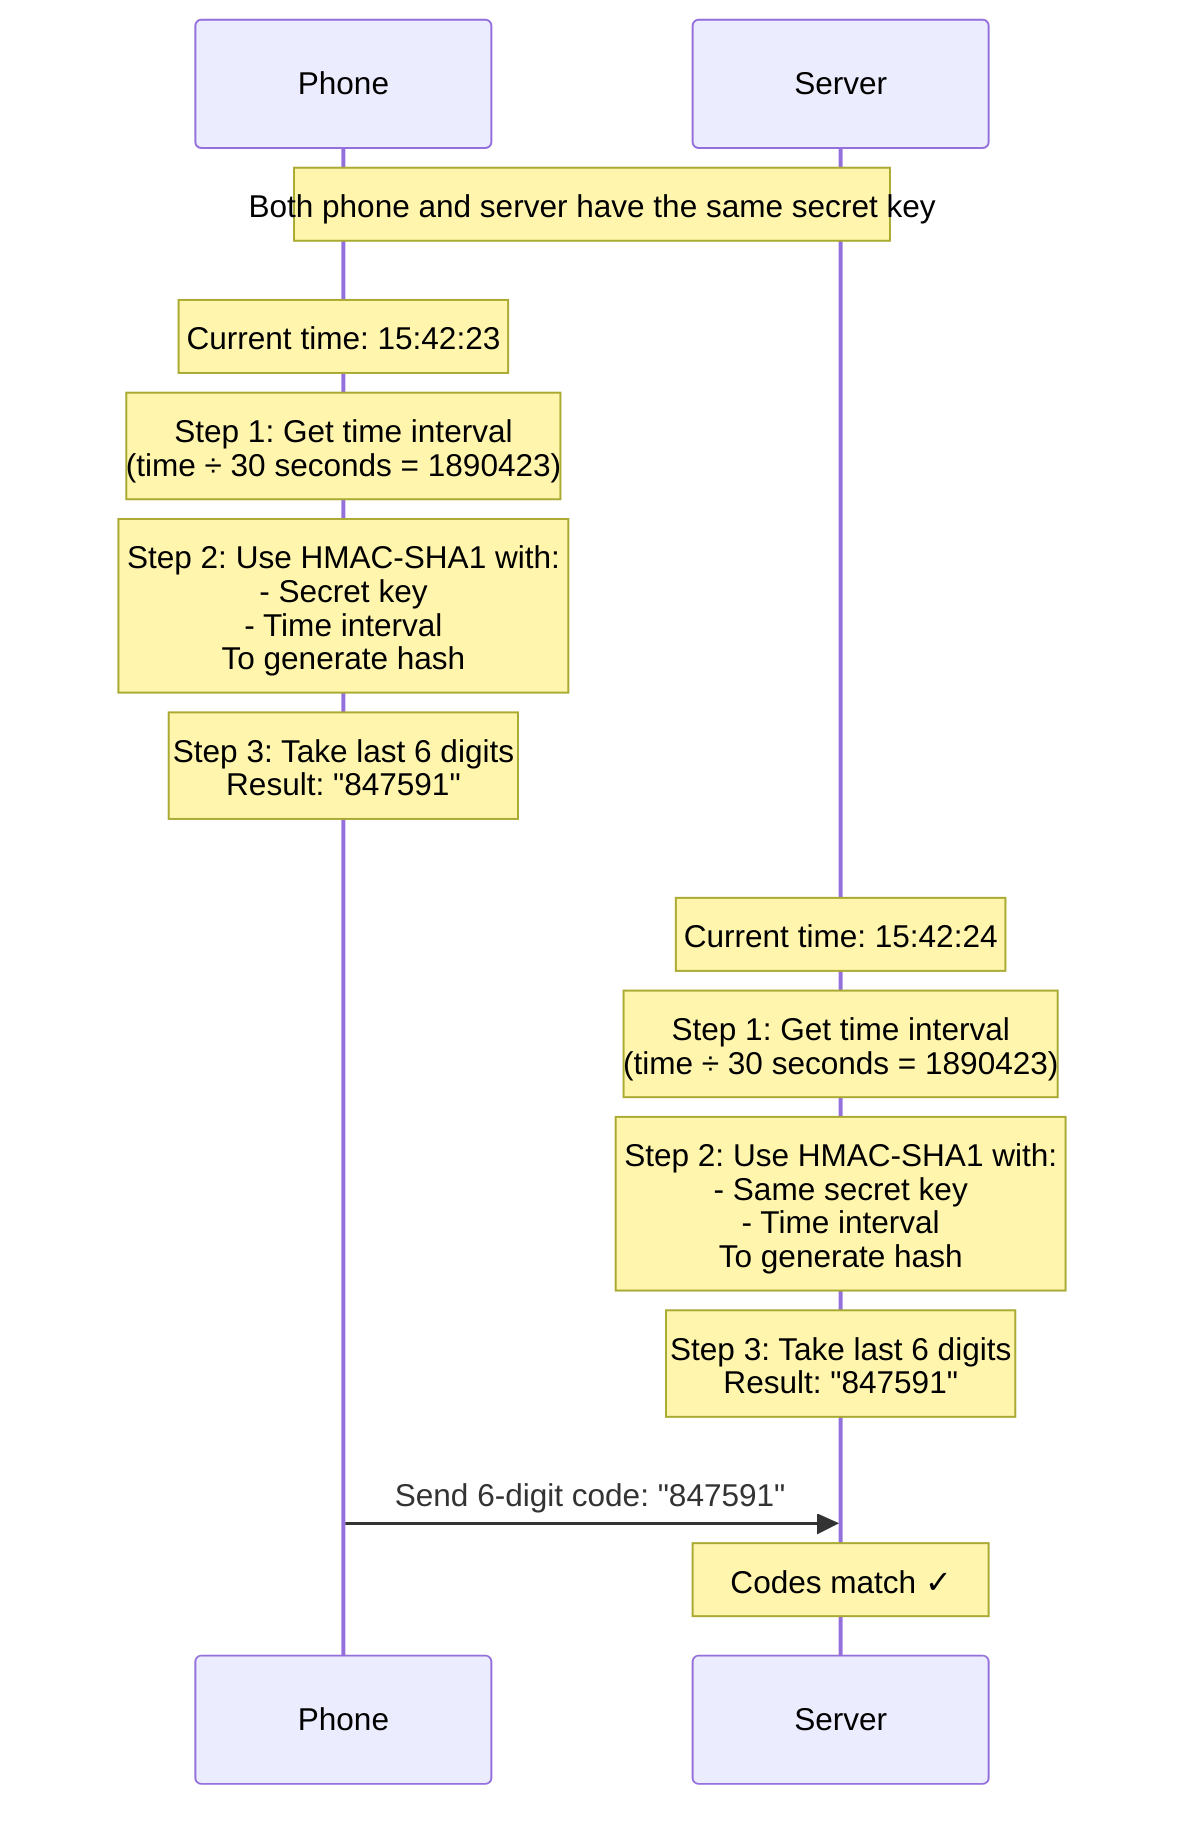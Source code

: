 sequenceDiagram
    participant P as Phone
    participant S as Server

    Note over P,S: Both phone and server have the same secret key

    rect rgb(0,0,0,0)
        Note over P: Current time: 15:42:23
        Note over P: Step 1: Get time interval<br/>(time ÷ 30 seconds = 1890423)
        Note over P: Step 2: Use HMAC-SHA1 with:<br/>- Secret key<br/>- Time interval<br/>To generate hash
        Note over P: Step 3: Take last 6 digits<br/>Result: "847591"
    end

    rect rgb(0,0,0,0)
        Note over S: Current time: 15:42:24
        Note over S: Step 1: Get time interval<br/>(time ÷ 30 seconds = 1890423)
        Note over S: Step 2: Use HMAC-SHA1 with:<br/>- Same secret key<br/>- Time interval<br/>To generate hash
        Note over S: Step 3: Take last 6 digits<br/>Result: "847591"
    end

    P->>S: Send 6-digit code: "847591"
    Note over S: Codes match ✓